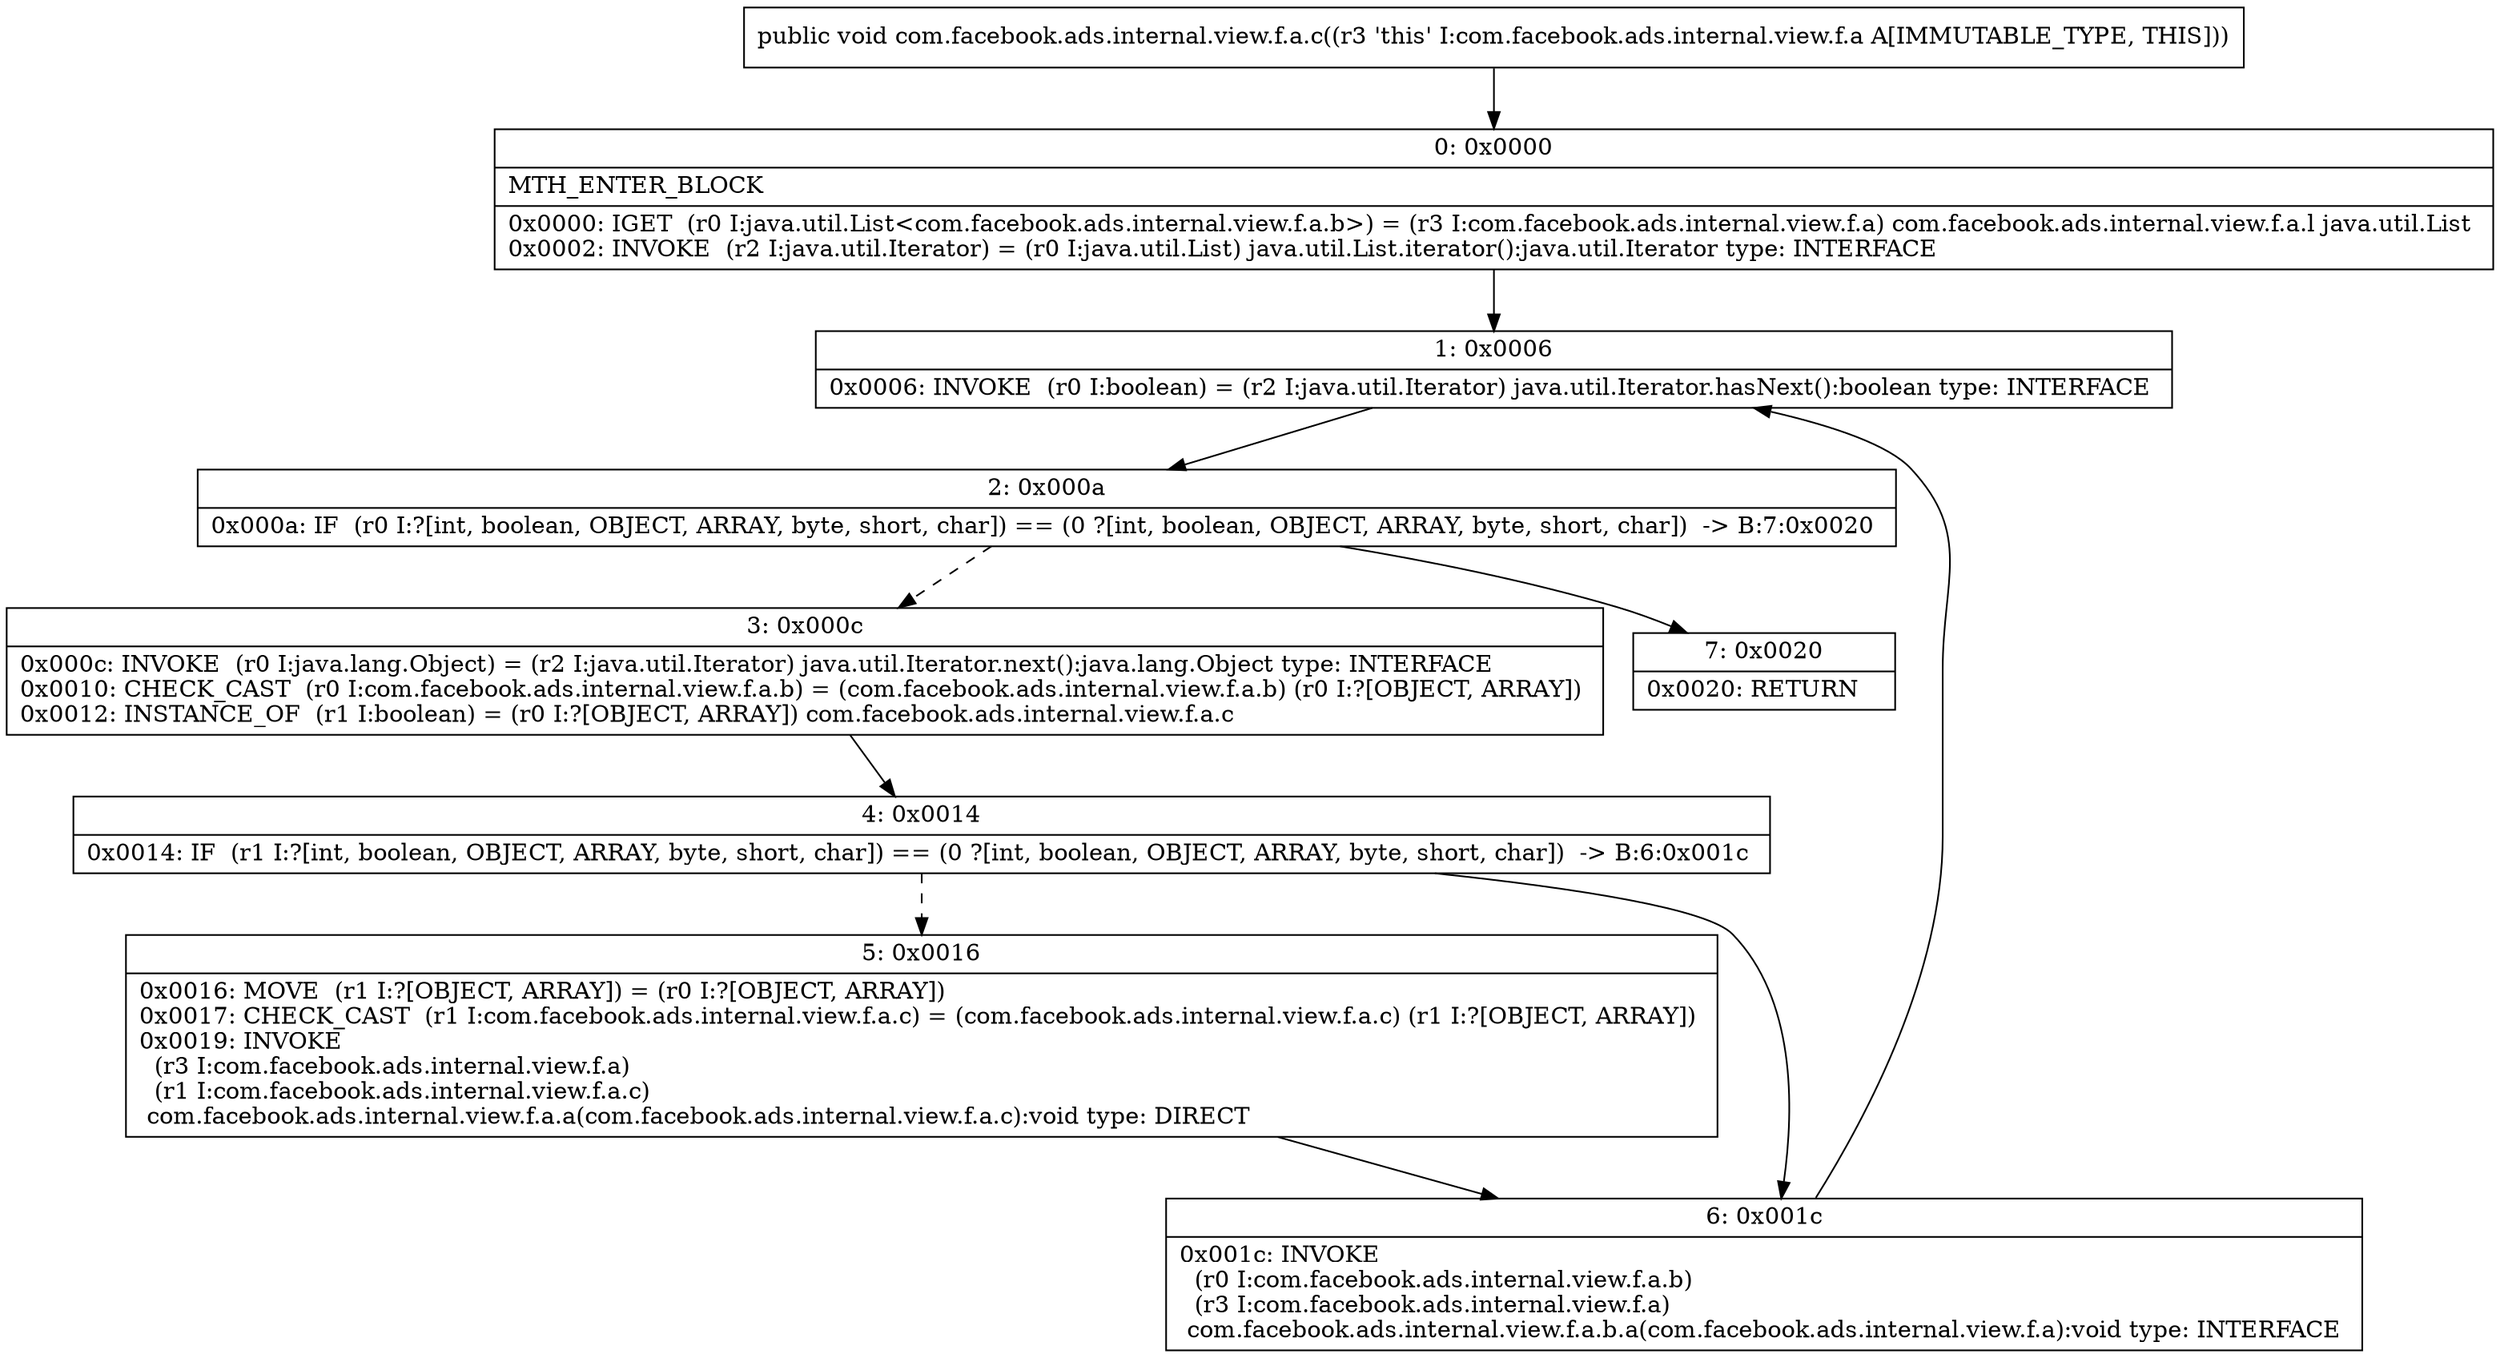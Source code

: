 digraph "CFG forcom.facebook.ads.internal.view.f.a.c()V" {
Node_0 [shape=record,label="{0\:\ 0x0000|MTH_ENTER_BLOCK\l|0x0000: IGET  (r0 I:java.util.List\<com.facebook.ads.internal.view.f.a.b\>) = (r3 I:com.facebook.ads.internal.view.f.a) com.facebook.ads.internal.view.f.a.l java.util.List \l0x0002: INVOKE  (r2 I:java.util.Iterator) = (r0 I:java.util.List) java.util.List.iterator():java.util.Iterator type: INTERFACE \l}"];
Node_1 [shape=record,label="{1\:\ 0x0006|0x0006: INVOKE  (r0 I:boolean) = (r2 I:java.util.Iterator) java.util.Iterator.hasNext():boolean type: INTERFACE \l}"];
Node_2 [shape=record,label="{2\:\ 0x000a|0x000a: IF  (r0 I:?[int, boolean, OBJECT, ARRAY, byte, short, char]) == (0 ?[int, boolean, OBJECT, ARRAY, byte, short, char])  \-\> B:7:0x0020 \l}"];
Node_3 [shape=record,label="{3\:\ 0x000c|0x000c: INVOKE  (r0 I:java.lang.Object) = (r2 I:java.util.Iterator) java.util.Iterator.next():java.lang.Object type: INTERFACE \l0x0010: CHECK_CAST  (r0 I:com.facebook.ads.internal.view.f.a.b) = (com.facebook.ads.internal.view.f.a.b) (r0 I:?[OBJECT, ARRAY]) \l0x0012: INSTANCE_OF  (r1 I:boolean) = (r0 I:?[OBJECT, ARRAY]) com.facebook.ads.internal.view.f.a.c \l}"];
Node_4 [shape=record,label="{4\:\ 0x0014|0x0014: IF  (r1 I:?[int, boolean, OBJECT, ARRAY, byte, short, char]) == (0 ?[int, boolean, OBJECT, ARRAY, byte, short, char])  \-\> B:6:0x001c \l}"];
Node_5 [shape=record,label="{5\:\ 0x0016|0x0016: MOVE  (r1 I:?[OBJECT, ARRAY]) = (r0 I:?[OBJECT, ARRAY]) \l0x0017: CHECK_CAST  (r1 I:com.facebook.ads.internal.view.f.a.c) = (com.facebook.ads.internal.view.f.a.c) (r1 I:?[OBJECT, ARRAY]) \l0x0019: INVOKE  \l  (r3 I:com.facebook.ads.internal.view.f.a)\l  (r1 I:com.facebook.ads.internal.view.f.a.c)\l com.facebook.ads.internal.view.f.a.a(com.facebook.ads.internal.view.f.a.c):void type: DIRECT \l}"];
Node_6 [shape=record,label="{6\:\ 0x001c|0x001c: INVOKE  \l  (r0 I:com.facebook.ads.internal.view.f.a.b)\l  (r3 I:com.facebook.ads.internal.view.f.a)\l com.facebook.ads.internal.view.f.a.b.a(com.facebook.ads.internal.view.f.a):void type: INTERFACE \l}"];
Node_7 [shape=record,label="{7\:\ 0x0020|0x0020: RETURN   \l}"];
MethodNode[shape=record,label="{public void com.facebook.ads.internal.view.f.a.c((r3 'this' I:com.facebook.ads.internal.view.f.a A[IMMUTABLE_TYPE, THIS])) }"];
MethodNode -> Node_0;
Node_0 -> Node_1;
Node_1 -> Node_2;
Node_2 -> Node_3[style=dashed];
Node_2 -> Node_7;
Node_3 -> Node_4;
Node_4 -> Node_5[style=dashed];
Node_4 -> Node_6;
Node_5 -> Node_6;
Node_6 -> Node_1;
}

